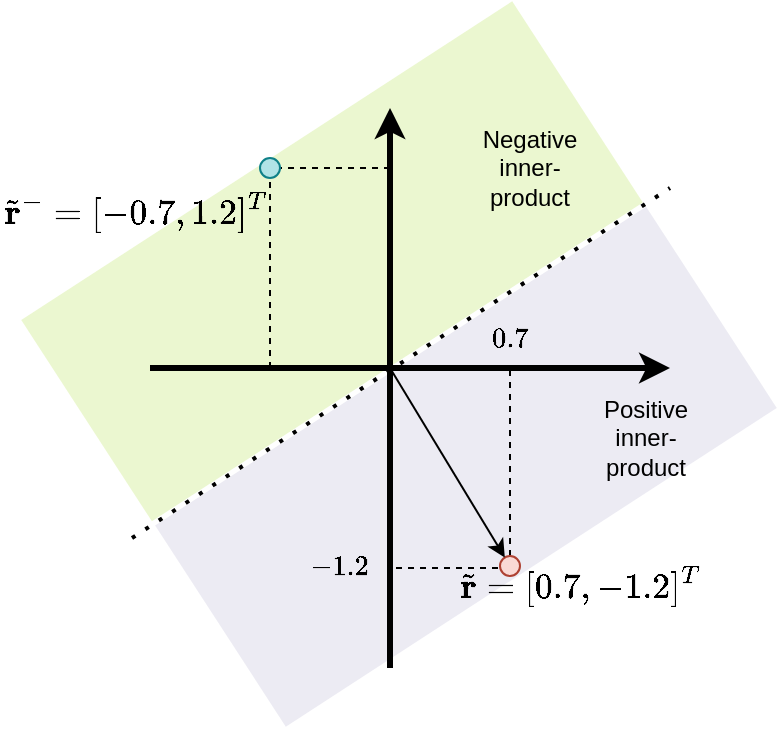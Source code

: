 <mxfile version="26.0.16">
  <diagram name="Page-1" id="bSVfVOIN05Wjje3fzcJq">
    <mxGraphModel dx="588" dy="239" grid="1" gridSize="10" guides="1" tooltips="1" connect="1" arrows="1" fold="1" page="1" pageScale="1" pageWidth="850" pageHeight="1100" math="1" shadow="0">
      <root>
        <mxCell id="0" />
        <mxCell id="1" parent="0" />
        <mxCell id="wXYuB6-1cLsU_kx4qp1B-17" value="" style="rounded=0;whiteSpace=wrap;html=1;rotation=57;strokeColor=none;fillColor=#cdeb8b;opacity=40;" vertex="1" parent="1">
          <mxGeometry x="251.05" y="40.3" width="119.95" height="292.7" as="geometry" />
        </mxCell>
        <mxCell id="wXYuB6-1cLsU_kx4qp1B-16" value="" style="rounded=0;whiteSpace=wrap;html=1;rotation=57;strokeColor=none;fillColor=#d0cee2;opacity=40;" vertex="1" parent="1">
          <mxGeometry x="318" y="143" width="119.95" height="292.7" as="geometry" />
        </mxCell>
        <mxCell id="wXYuB6-1cLsU_kx4qp1B-1" value="" style="endArrow=classic;html=1;rounded=0;strokeWidth=3;" edge="1" parent="1">
          <mxGeometry width="50" height="50" relative="1" as="geometry">
            <mxPoint x="340" y="390" as="sourcePoint" />
            <mxPoint x="340" y="110" as="targetPoint" />
          </mxGeometry>
        </mxCell>
        <mxCell id="wXYuB6-1cLsU_kx4qp1B-2" value="" style="endArrow=classic;html=1;rounded=0;strokeWidth=3;" edge="1" parent="1">
          <mxGeometry width="50" height="50" relative="1" as="geometry">
            <mxPoint x="220" y="240" as="sourcePoint" />
            <mxPoint x="480" y="240" as="targetPoint" />
          </mxGeometry>
        </mxCell>
        <mxCell id="wXYuB6-1cLsU_kx4qp1B-3" value="" style="endArrow=none;dashed=1;html=1;rounded=0;" edge="1" parent="1">
          <mxGeometry width="50" height="50" relative="1" as="geometry">
            <mxPoint x="400" y="340" as="sourcePoint" />
            <mxPoint x="400" y="240" as="targetPoint" />
          </mxGeometry>
        </mxCell>
        <mxCell id="wXYuB6-1cLsU_kx4qp1B-4" value="&lt;font style=&quot;font-size: 15px;&quot;&gt;$$\tilde{\mathbf{r}} = [0.7, -1.2]^T$$&lt;/font&gt;" style="text;html=1;align=center;verticalAlign=middle;whiteSpace=wrap;rounded=0;" vertex="1" parent="1">
          <mxGeometry x="405" y="334" width="60" height="30" as="geometry" />
        </mxCell>
        <mxCell id="wXYuB6-1cLsU_kx4qp1B-5" value="" style="endArrow=none;dashed=1;html=1;rounded=0;" edge="1" parent="1">
          <mxGeometry width="50" height="50" relative="1" as="geometry">
            <mxPoint x="400" y="340" as="sourcePoint" />
            <mxPoint x="340" y="340" as="targetPoint" />
          </mxGeometry>
        </mxCell>
        <mxCell id="wXYuB6-1cLsU_kx4qp1B-6" value="" style="ellipse;whiteSpace=wrap;html=1;aspect=fixed;fillColor=#fad9d5;strokeColor=#ae4132;" vertex="1" parent="1">
          <mxGeometry x="395" y="334" width="10" height="10" as="geometry" />
        </mxCell>
        <mxCell id="wXYuB6-1cLsU_kx4qp1B-8" value="$$0.7$$" style="text;html=1;align=center;verticalAlign=middle;whiteSpace=wrap;rounded=0;" vertex="1" parent="1">
          <mxGeometry x="370" y="210" width="60" height="30" as="geometry" />
        </mxCell>
        <mxCell id="wXYuB6-1cLsU_kx4qp1B-9" value="$$-1.2$$" style="text;html=1;align=center;verticalAlign=middle;whiteSpace=wrap;rounded=0;" vertex="1" parent="1">
          <mxGeometry x="285" y="324" width="60" height="30" as="geometry" />
        </mxCell>
        <mxCell id="wXYuB6-1cLsU_kx4qp1B-11" value="" style="endArrow=none;dashed=1;html=1;rounded=0;" edge="1" parent="1">
          <mxGeometry width="50" height="50" relative="1" as="geometry">
            <mxPoint x="280" y="240" as="sourcePoint" />
            <mxPoint x="280" y="140" as="targetPoint" />
          </mxGeometry>
        </mxCell>
        <mxCell id="wXYuB6-1cLsU_kx4qp1B-12" value="" style="endArrow=none;dashed=1;html=1;rounded=0;" edge="1" parent="1">
          <mxGeometry width="50" height="50" relative="1" as="geometry">
            <mxPoint x="340" y="140" as="sourcePoint" />
            <mxPoint x="280" y="140" as="targetPoint" />
          </mxGeometry>
        </mxCell>
        <mxCell id="wXYuB6-1cLsU_kx4qp1B-14" value="" style="endArrow=none;dashed=1;html=1;dashPattern=1 3;strokeWidth=2;rounded=0;" edge="1" parent="1">
          <mxGeometry width="50" height="50" relative="1" as="geometry">
            <mxPoint x="211" y="325" as="sourcePoint" />
            <mxPoint x="480" y="150" as="targetPoint" />
          </mxGeometry>
        </mxCell>
        <mxCell id="wXYuB6-1cLsU_kx4qp1B-10" value="" style="ellipse;whiteSpace=wrap;html=1;aspect=fixed;fillColor=#b0e3e6;strokeColor=#0e8088;fillStyle=auto;" vertex="1" parent="1">
          <mxGeometry x="275" y="135" width="10" height="10" as="geometry" />
        </mxCell>
        <mxCell id="wXYuB6-1cLsU_kx4qp1B-19" value="&lt;span style=&quot;caret-color: rgb(0, 0, 0); color: rgb(0, 0, 0); font-family: Helvetica; font-size: 15px; font-style: normal; font-variant-caps: normal; font-weight: 400; letter-spacing: normal; text-align: center; text-indent: 0px; text-transform: none; white-space: normal; word-spacing: 0px; -webkit-text-stroke-width: 0px; background-color: rgb(251, 251, 251); text-decoration: none; float: none; display: inline !important;&quot;&gt;$$\tilde{\mathbf{r}}^{-} = [-0.7, 1.2]^T$$&lt;/span&gt;" style="text;whiteSpace=wrap;html=1;" vertex="1" parent="1">
          <mxGeometry x="145" y="130" width="270" height="40" as="geometry" />
        </mxCell>
        <mxCell id="wXYuB6-1cLsU_kx4qp1B-20" value="" style="endArrow=classic;html=1;rounded=0;" edge="1" parent="1" target="wXYuB6-1cLsU_kx4qp1B-6">
          <mxGeometry width="50" height="50" relative="1" as="geometry">
            <mxPoint x="340" y="240" as="sourcePoint" />
            <mxPoint x="160" y="274" as="targetPoint" />
          </mxGeometry>
        </mxCell>
        <mxCell id="wXYuB6-1cLsU_kx4qp1B-21" value="Positive inner-product" style="text;html=1;align=center;verticalAlign=middle;whiteSpace=wrap;rounded=0;" vertex="1" parent="1">
          <mxGeometry x="437.95" y="260" width="60" height="30" as="geometry" />
        </mxCell>
        <mxCell id="wXYuB6-1cLsU_kx4qp1B-22" value="Negative inner-product" style="text;html=1;align=center;verticalAlign=middle;whiteSpace=wrap;rounded=0;" vertex="1" parent="1">
          <mxGeometry x="380" y="125" width="60" height="30" as="geometry" />
        </mxCell>
      </root>
    </mxGraphModel>
  </diagram>
</mxfile>
